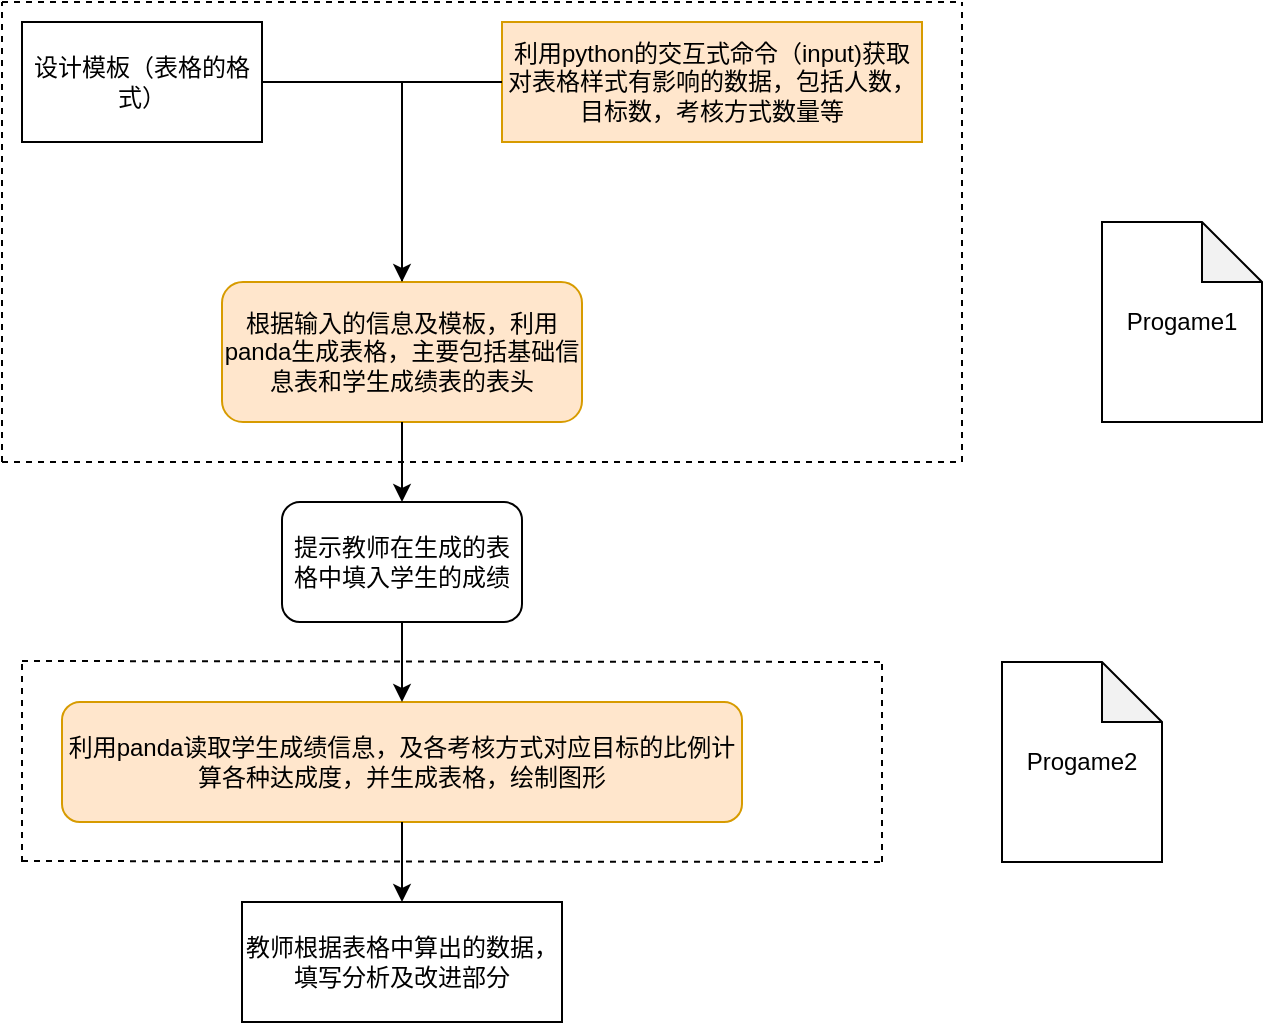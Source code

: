 <mxfile version="12.2.4" pages="1"><diagram id="RgUV6tDF8vPHF_IHrT4r" name="Page-1"><mxGraphModel dx="1078" dy="541" grid="1" gridSize="10" guides="1" tooltips="1" connect="1" arrows="1" fold="1" page="1" pageScale="1" pageWidth="827" pageHeight="1169" math="1" shadow="0"><root><mxCell id="0"/><mxCell id="1" parent="0"/><mxCell id="4" style="edgeStyle=orthogonalEdgeStyle;rounded=0;orthogonalLoop=1;jettySize=auto;html=1;exitX=1;exitY=0.75;exitDx=0;exitDy=0;entryX=0;entryY=0.75;entryDx=0;entryDy=0;" parent="1" source="2" target="5" edge="1"><mxGeometry relative="1" as="geometry"><mxPoint x="190" y="65" as="targetPoint"/><Array as="points"><mxPoint x="150" y="50"/><mxPoint x="220" y="50"/></Array></mxGeometry></mxCell><mxCell id="2" value="设计模板（表格的格式）" style="rounded=0;whiteSpace=wrap;html=1;" parent="1" vertex="1"><mxGeometry x="30" y="20" width="120" height="60" as="geometry"/></mxCell><mxCell id="5" value="根据输入的信息及模板，利用panda生成表格，主要包括基础信息表和学生成绩表的表头" style="rounded=1;whiteSpace=wrap;html=1;fillColor=#ffe6cc;strokeColor=#d79b00;" parent="1" vertex="1"><mxGeometry x="130" y="150" width="180" height="70" as="geometry"/></mxCell><mxCell id="6" value="&lt;span style=&quot;white-space: normal&quot;&gt;利用python的交互式命令（input)获取对表格样式有影响的数据，包括人数，目标数，考核方式数量等&lt;/span&gt;" style="rounded=0;whiteSpace=wrap;html=1;fillColor=#ffe6cc;strokeColor=#d79b00;" parent="1" vertex="1"><mxGeometry x="270" y="20" width="210" height="60" as="geometry"/></mxCell><mxCell id="7" value="" style="endArrow=none;html=1;" parent="1" edge="1"><mxGeometry width="50" height="50" relative="1" as="geometry"><mxPoint x="220" y="50" as="sourcePoint"/><mxPoint x="270" y="50" as="targetPoint"/><Array as="points"><mxPoint x="270" y="50"/></Array></mxGeometry></mxCell><mxCell id="8" value="" style="endArrow=classic;html=1;entryX=0.5;entryY=0;entryDx=0;entryDy=0;" parent="1" target="5" edge="1"><mxGeometry width="50" height="50" relative="1" as="geometry"><mxPoint x="220" y="50" as="sourcePoint"/><mxPoint x="270" as="targetPoint"/></mxGeometry></mxCell><mxCell id="9" value="" style="endArrow=classic;html=1;exitX=0.5;exitY=1;exitDx=0;exitDy=0;" parent="1" source="5" target="10" edge="1"><mxGeometry width="50" height="50" relative="1" as="geometry"><mxPoint x="30" y="290" as="sourcePoint"/><mxPoint x="220" y="290" as="targetPoint"/></mxGeometry></mxCell><mxCell id="10" value="提示教师在生成的表格中填入学生的成绩" style="rounded=1;whiteSpace=wrap;html=1;" parent="1" vertex="1"><mxGeometry x="160" y="260" width="120" height="60" as="geometry"/></mxCell><mxCell id="11" value="利用panda读取学生成绩信息，及各考核方式对应目标的比例计算各种达成度，并生成表格，绘制图形" style="rounded=1;whiteSpace=wrap;html=1;fillColor=#ffe6cc;strokeColor=#d79b00;" parent="1" vertex="1"><mxGeometry x="50" y="360" width="340" height="60" as="geometry"/></mxCell><mxCell id="12" value="" style="endArrow=classic;html=1;exitX=0.5;exitY=1;exitDx=0;exitDy=0;" parent="1" source="10" target="11" edge="1"><mxGeometry width="50" height="50" relative="1" as="geometry"><mxPoint x="30" y="480" as="sourcePoint"/><mxPoint x="80" y="430" as="targetPoint"/></mxGeometry></mxCell><mxCell id="13" value="教师根据表格中算出的数据，填写分析及改进部分" style="rounded=0;whiteSpace=wrap;html=1;" parent="1" vertex="1"><mxGeometry x="140" y="460" width="160" height="60" as="geometry"/></mxCell><mxCell id="14" value="" style="endArrow=classic;html=1;exitX=0.5;exitY=1;exitDx=0;exitDy=0;" parent="1" source="11" target="13" edge="1"><mxGeometry width="50" height="50" relative="1" as="geometry"><mxPoint x="30" y="580" as="sourcePoint"/><mxPoint x="80" y="530" as="targetPoint"/></mxGeometry></mxCell><mxCell id="15" value="" style="endArrow=none;dashed=1;html=1;" parent="1" edge="1"><mxGeometry width="50" height="50" relative="1" as="geometry"><mxPoint x="20" y="240" as="sourcePoint"/><mxPoint x="500" y="240" as="targetPoint"/></mxGeometry></mxCell><mxCell id="16" value="" style="endArrow=none;dashed=1;html=1;" parent="1" edge="1"><mxGeometry width="50" height="50" relative="1" as="geometry"><mxPoint x="20" y="240" as="sourcePoint"/><mxPoint x="20" y="10" as="targetPoint"/></mxGeometry></mxCell><mxCell id="17" value="" style="endArrow=none;dashed=1;html=1;" parent="1" edge="1"><mxGeometry width="50" height="50" relative="1" as="geometry"><mxPoint x="500" y="240" as="sourcePoint"/><mxPoint x="500" y="10" as="targetPoint"/></mxGeometry></mxCell><mxCell id="18" value="" style="endArrow=none;dashed=1;html=1;" parent="1" edge="1"><mxGeometry width="50" height="50" relative="1" as="geometry"><mxPoint x="20" y="10" as="sourcePoint"/><mxPoint x="500" y="10" as="targetPoint"/></mxGeometry></mxCell><mxCell id="20" value="" style="endArrow=none;dashed=1;html=1;" parent="1" edge="1"><mxGeometry width="50" height="50" relative="1" as="geometry"><mxPoint x="30" y="440" as="sourcePoint"/><mxPoint x="30" y="340" as="targetPoint"/></mxGeometry></mxCell><mxCell id="21" value="" style="endArrow=none;dashed=1;html=1;" parent="1" edge="1"><mxGeometry width="50" height="50" relative="1" as="geometry"><mxPoint x="30" y="439.5" as="sourcePoint"/><mxPoint x="460" y="440" as="targetPoint"/></mxGeometry></mxCell><mxCell id="22" value="" style="endArrow=none;dashed=1;html=1;" parent="1" edge="1"><mxGeometry width="50" height="50" relative="1" as="geometry"><mxPoint x="30" y="339.5" as="sourcePoint"/><mxPoint x="460" y="340" as="targetPoint"/></mxGeometry></mxCell><mxCell id="23" value="" style="endArrow=none;dashed=1;html=1;" parent="1" edge="1"><mxGeometry width="50" height="50" relative="1" as="geometry"><mxPoint x="460" y="440" as="sourcePoint"/><mxPoint x="460" y="340" as="targetPoint"/></mxGeometry></mxCell><mxCell id="28" value="Progame1" style="shape=note;whiteSpace=wrap;html=1;backgroundOutline=1;darkOpacity=0.05;" parent="1" vertex="1"><mxGeometry x="570" y="120" width="80" height="100" as="geometry"/></mxCell><mxCell id="29" value="Progame2" style="shape=note;whiteSpace=wrap;html=1;backgroundOutline=1;darkOpacity=0.05;" parent="1" vertex="1"><mxGeometry x="520" y="340" width="80" height="100" as="geometry"/></mxCell></root></mxGraphModel></diagram></mxfile>